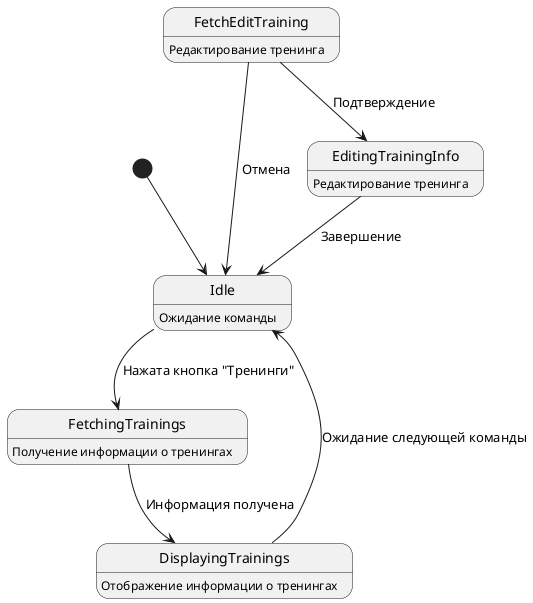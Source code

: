 @startuml
[*] --> Idle

Idle : Ожидание команды
Idle --> FetchingTrainings : Нажата кнопка "Тренинги"
FetchingTrainings : Получение информации о тренингах
FetchingTrainings --> DisplayingTrainings : Информация получена
DisplayingTrainings : Отображение информации о тренингах
DisplayingTrainings --> Idle : Ожидание следующей команды

FetchEditTraining : Редактирование тренинга
FetchEditTraining --> Idle : Отмена
FetchEditTraining --> EditingTrainingInfo : Подтверждение

EditingTrainingInfo : Редактирование тренинга
EditingTrainingInfo --> Idle : Завершение
@enduml
